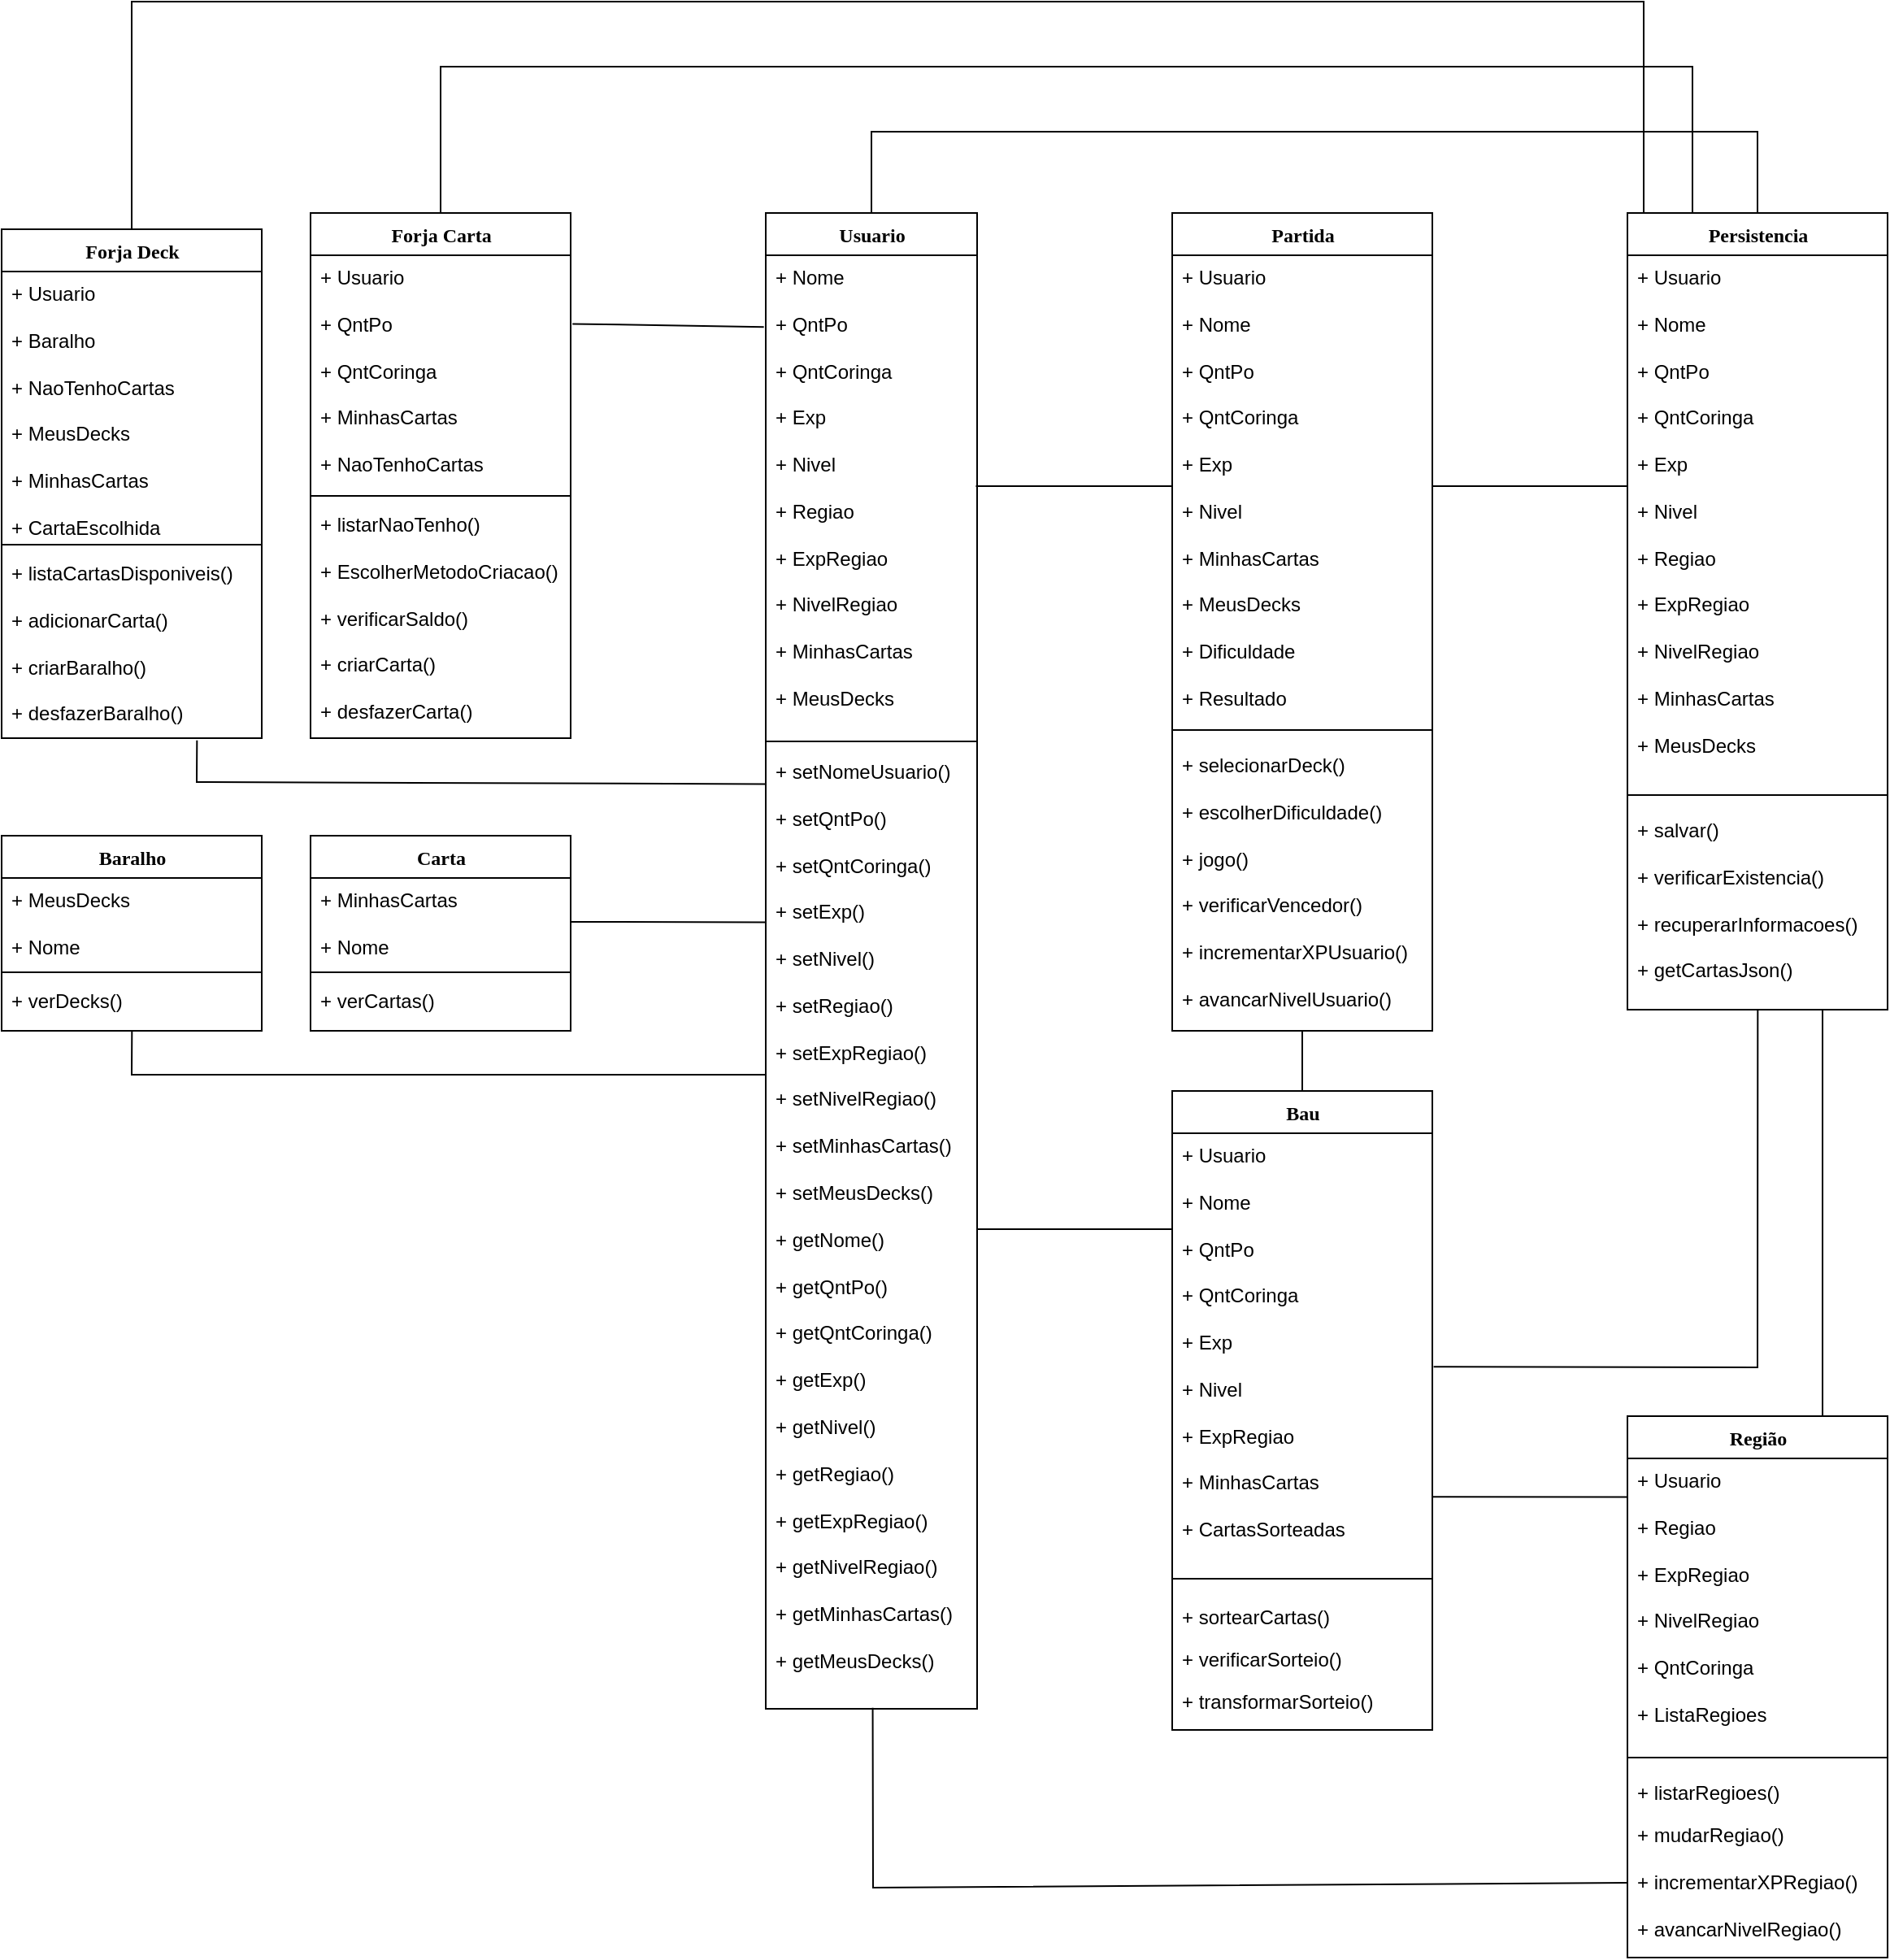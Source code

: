 <mxfile version="20.0.4" type="device"><diagram name="Page-1" id="9f46799a-70d6-7492-0946-bef42562c5a5"><mxGraphModel dx="2120" dy="2212" grid="1" gridSize="10" guides="1" tooltips="1" connect="1" arrows="0" fold="1" page="1" pageScale="1" pageWidth="100" pageHeight="200" background="none" math="0" shadow="0"><root><mxCell id="0"/><mxCell id="1" parent="0"/><mxCell id="78961159f06e98e8-17" value="Partida" style="swimlane;html=1;fontStyle=1;align=center;verticalAlign=top;childLayout=stackLayout;horizontal=1;startSize=26;horizontalStack=0;resizeParent=1;resizeLast=0;collapsible=1;marginBottom=0;swimlaneFillColor=#ffffff;shadow=0;comic=0;labelBackgroundColor=none;strokeWidth=1;fillColor=none;fontFamily=Verdana;fontSize=12" parent="1" vertex="1"><mxGeometry x="840" y="-960" width="160" height="503" as="geometry"><mxRectangle x="1020" y="7" width="80" height="26" as="alternateBounds"/></mxGeometry></mxCell><mxCell id="Lw-ZD__OwbnBJloMzEVn-13" value="+ Usuario&lt;br&gt;&lt;br&gt;+ Nome&lt;br&gt;&lt;br&gt;+ QntPo&lt;br&gt;&lt;br&gt;+ QntCoringa&lt;br&gt;&lt;br&gt;+ Exp&lt;br&gt;&lt;br&gt;+ Nivel&lt;br&gt;&lt;br&gt;+ MinhasCartas&lt;br&gt;&lt;br&gt;+ MeusDecks&lt;br&gt;&lt;br&gt;+ Dificuldade&lt;br&gt;&lt;br&gt;+ Resultado" style="text;html=1;strokeColor=none;fillColor=none;align=left;verticalAlign=top;spacingLeft=4;spacingRight=4;whiteSpace=wrap;overflow=hidden;rotatable=0;points=[[0,0.5],[1,0.5]];portConstraint=eastwest;" vertex="1" parent="78961159f06e98e8-17"><mxGeometry y="26" width="160" height="284" as="geometry"/></mxCell><mxCell id="78961159f06e98e8-19" value="" style="line;html=1;strokeWidth=1;fillColor=none;align=left;verticalAlign=middle;spacingTop=-1;spacingLeft=3;spacingRight=3;rotatable=0;labelPosition=right;points=[];portConstraint=eastwest;" parent="78961159f06e98e8-17" vertex="1"><mxGeometry y="310" width="160" height="16" as="geometry"/></mxCell><mxCell id="78961159f06e98e8-27" value="+ selecionarDeck()&lt;br&gt;&lt;br&gt;+ escolherDificuldade()&lt;br&gt;&lt;br&gt;+ jogo()&lt;br&gt;&lt;br&gt;+ verificarVencedor()&lt;br&gt;&lt;br&gt;+ incrementarXPUsuario()&lt;br&gt;&lt;br&gt;+ avancarNivelUsuario()&lt;br&gt;" style="text;html=1;strokeColor=none;fillColor=none;align=left;verticalAlign=top;spacingLeft=4;spacingRight=4;whiteSpace=wrap;overflow=hidden;rotatable=0;points=[[0,0.5],[1,0.5]];portConstraint=eastwest;" parent="78961159f06e98e8-17" vertex="1"><mxGeometry y="326" width="160" height="174" as="geometry"/></mxCell><mxCell id="78961159f06e98e8-30" value="Região" style="swimlane;html=1;fontStyle=1;align=center;verticalAlign=top;childLayout=stackLayout;horizontal=1;startSize=26;horizontalStack=0;resizeParent=1;resizeLast=0;collapsible=1;marginBottom=0;swimlaneFillColor=#ffffff;shadow=0;comic=0;labelBackgroundColor=none;strokeWidth=1;fillColor=none;fontFamily=Verdana;fontSize=12" parent="1" vertex="1"><mxGeometry x="1120" y="-220" width="160" height="333" as="geometry"><mxRectangle x="1200" y="7" width="80" height="26" as="alternateBounds"/></mxGeometry></mxCell><mxCell id="Lw-ZD__OwbnBJloMzEVn-14" value="+ Usuario&lt;br&gt;&lt;br&gt;+ Regiao&amp;nbsp;&lt;br&gt;&lt;br&gt;+ ExpRegiao&lt;br&gt;&lt;br&gt;+ NivelRegiao&lt;br&gt;&lt;br&gt;+ QntCoringa&lt;br&gt;&lt;br&gt;+ ListaRegioes" style="text;html=1;strokeColor=none;fillColor=none;align=left;verticalAlign=top;spacingLeft=4;spacingRight=4;whiteSpace=wrap;overflow=hidden;rotatable=0;points=[[0,0.5],[1,0.5]];portConstraint=eastwest;" vertex="1" parent="78961159f06e98e8-30"><mxGeometry y="26" width="160" height="176" as="geometry"/></mxCell><mxCell id="Lw-ZD__OwbnBJloMzEVn-15" value="" style="line;html=1;strokeWidth=1;fillColor=none;align=left;verticalAlign=middle;spacingTop=-1;spacingLeft=3;spacingRight=3;rotatable=0;labelPosition=right;points=[];portConstraint=eastwest;" vertex="1" parent="78961159f06e98e8-30"><mxGeometry y="202" width="160" height="16" as="geometry"/></mxCell><mxCell id="78961159f06e98e8-39" value="+ listarRegioes()" style="text;html=1;strokeColor=none;fillColor=none;align=left;verticalAlign=top;spacingLeft=4;spacingRight=4;whiteSpace=wrap;overflow=hidden;rotatable=0;points=[[0,0.5],[1,0.5]];portConstraint=eastwest;" parent="78961159f06e98e8-30" vertex="1"><mxGeometry y="218" width="160" height="26" as="geometry"/></mxCell><mxCell id="78961159f06e98e8-42" value="+ mudarRegiao()&lt;br&gt;&lt;br&gt;+ incrementarXPRegiao()&lt;br&gt;&lt;br&gt;+ avancarNivelRegiao()&lt;br&gt;&lt;br&gt;" style="text;html=1;strokeColor=none;fillColor=none;align=left;verticalAlign=top;spacingLeft=4;spacingRight=4;whiteSpace=wrap;overflow=hidden;rotatable=0;points=[[0,0.5],[1,0.5]];portConstraint=eastwest;" parent="78961159f06e98e8-30" vertex="1"><mxGeometry y="244" width="160" height="86" as="geometry"/></mxCell><mxCell id="78961159f06e98e8-56" value="Usuario" style="swimlane;html=1;fontStyle=1;align=center;verticalAlign=top;childLayout=stackLayout;horizontal=1;startSize=26;horizontalStack=0;resizeParent=1;resizeLast=0;collapsible=1;marginBottom=0;swimlaneFillColor=#ffffff;shadow=0;comic=0;labelBackgroundColor=none;strokeWidth=1;fillColor=none;fontFamily=Verdana;fontSize=12" parent="1" vertex="1"><mxGeometry x="590" y="-960" width="130" height="920" as="geometry"><mxRectangle x="20" y="30" width="90" height="26" as="alternateBounds"/></mxGeometry></mxCell><mxCell id="78961159f06e98e8-62" value="+ Nome&lt;br&gt;&lt;br&gt;+ QntPo&lt;br&gt;&lt;br&gt;+ QntCoringa&lt;br&gt;&lt;br&gt;+ Exp&lt;br&gt;&lt;br&gt;+ Nivel&lt;br&gt;&lt;br&gt;+ Regiao&lt;br&gt;&lt;br&gt;+ ExpRegiao&lt;br&gt;&lt;br&gt;+ NivelRegiao&lt;br&gt;&lt;br&gt;+ MinhasCartas&lt;br&gt;&lt;br&gt;+ MeusDecks&lt;br&gt;" style="text;html=1;strokeColor=none;fillColor=none;align=left;verticalAlign=top;spacingLeft=4;spacingRight=4;whiteSpace=wrap;overflow=hidden;rotatable=0;points=[[0,0.5],[1,0.5]];portConstraint=eastwest;" parent="78961159f06e98e8-56" vertex="1"><mxGeometry y="26" width="130" height="294" as="geometry"/></mxCell><mxCell id="78961159f06e98e8-64" value="" style="line;html=1;strokeWidth=1;fillColor=none;align=left;verticalAlign=middle;spacingTop=-1;spacingLeft=3;spacingRight=3;rotatable=0;labelPosition=right;points=[];portConstraint=eastwest;" parent="78961159f06e98e8-56" vertex="1"><mxGeometry y="320" width="130" height="10" as="geometry"/></mxCell><mxCell id="78961159f06e98e8-66" value="+ setNomeUsuario()&lt;br&gt;&lt;br&gt;+ setQntPo()&lt;br&gt;&lt;br&gt;+ setQntCoringa()&lt;br&gt;&lt;br&gt;+ setExp()&lt;br&gt;&lt;br&gt;+ setNivel()&lt;br&gt;&lt;br&gt;+ setRegiao()&lt;br&gt;&lt;br&gt;+ setExpRegiao()&lt;br&gt;&lt;br&gt;+ setNivelRegiao()&lt;br&gt;&lt;br&gt;+ setMinhasCartas()&lt;br&gt;&lt;br&gt;+ setMeusDecks()&lt;br&gt;&lt;br&gt;+ getNome()&lt;br&gt;&lt;br&gt;+ getQntPo()&lt;br&gt;&lt;br&gt;+ getQntCoringa()&lt;br&gt;&lt;br&gt;+ getExp()&lt;br&gt;&lt;br&gt;+ getNivel()&lt;br&gt;&lt;br&gt;+ getRegiao()&lt;br&gt;&lt;br&gt;+ getExpRegiao()&lt;br&gt;&lt;br&gt;+ getNivelRegiao()&lt;br&gt;&lt;br&gt;+ getMinhasCartas()&lt;br&gt;&lt;br&gt;+ getMeusDecks()&lt;br&gt;" style="text;html=1;strokeColor=none;fillColor=none;align=left;verticalAlign=top;spacingLeft=4;spacingRight=4;whiteSpace=wrap;overflow=hidden;rotatable=0;points=[[0,0.5],[1,0.5]];portConstraint=eastwest;" parent="78961159f06e98e8-56" vertex="1"><mxGeometry y="330" width="130" height="590" as="geometry"/></mxCell><mxCell id="78961159f06e98e8-95" value="Baralho&lt;br&gt;&lt;br&gt;" style="swimlane;html=1;fontStyle=1;align=center;verticalAlign=top;childLayout=stackLayout;horizontal=1;startSize=26;horizontalStack=0;resizeParent=1;resizeLast=0;collapsible=1;marginBottom=0;swimlaneFillColor=#ffffff;shadow=0;comic=0;labelBackgroundColor=none;strokeWidth=1;fillColor=none;fontFamily=Verdana;fontSize=12" parent="1" vertex="1"><mxGeometry x="120" y="-577" width="160" height="120" as="geometry"><mxRectangle x="280" y="7" width="70" height="26" as="alternateBounds"/></mxGeometry></mxCell><mxCell id="78961159f06e98e8-96" value="+ MeusDecks&lt;br&gt;&lt;br&gt;+ Nome" style="text;html=1;strokeColor=none;fillColor=none;align=left;verticalAlign=top;spacingLeft=4;spacingRight=4;whiteSpace=wrap;overflow=hidden;rotatable=0;points=[[0,0.5],[1,0.5]];portConstraint=eastwest;" parent="78961159f06e98e8-95" vertex="1"><mxGeometry y="26" width="160" height="54" as="geometry"/></mxCell><mxCell id="78961159f06e98e8-103" value="" style="line;html=1;strokeWidth=1;fillColor=none;align=left;verticalAlign=middle;spacingTop=-1;spacingLeft=3;spacingRight=3;rotatable=0;labelPosition=right;points=[];portConstraint=eastwest;" parent="78961159f06e98e8-95" vertex="1"><mxGeometry y="80" width="160" height="8" as="geometry"/></mxCell><mxCell id="78961159f06e98e8-104" value="+ verDecks()" style="text;html=1;strokeColor=none;fillColor=none;align=left;verticalAlign=top;spacingLeft=4;spacingRight=4;whiteSpace=wrap;overflow=hidden;rotatable=0;points=[[0,0.5],[1,0.5]];portConstraint=eastwest;" parent="78961159f06e98e8-95" vertex="1"><mxGeometry y="88" width="160" height="32" as="geometry"/></mxCell><mxCell id="Jjpt7Ar3yWr7myokPX1i-2" value="Forja Deck" style="swimlane;html=1;fontStyle=1;align=center;verticalAlign=top;childLayout=stackLayout;horizontal=1;startSize=26;horizontalStack=0;resizeParent=1;resizeLast=0;collapsible=1;marginBottom=0;swimlaneFillColor=#ffffff;shadow=0;comic=0;labelBackgroundColor=none;strokeWidth=1;fillColor=none;fontFamily=Verdana;fontSize=12" parent="1" vertex="1"><mxGeometry x="120" y="-950" width="160" height="313" as="geometry"><mxRectangle x="750" y="120" width="120" height="26" as="alternateBounds"/></mxGeometry></mxCell><mxCell id="Lw-ZD__OwbnBJloMzEVn-7" value="+ Usuario&lt;br&gt;&lt;br&gt;+ Baralho&lt;br&gt;&lt;br&gt;+ NaoTenhoCartas&lt;br&gt;&lt;br&gt;+ MeusDecks&lt;br&gt;&lt;br&gt;+ MinhasCartas&lt;br&gt;&lt;br&gt;+ CartaEscolhida&lt;br&gt;" style="text;html=1;strokeColor=none;fillColor=none;align=left;verticalAlign=top;spacingLeft=4;spacingRight=4;whiteSpace=wrap;overflow=hidden;rotatable=0;points=[[0,0.5],[1,0.5]];portConstraint=eastwest;" vertex="1" parent="Jjpt7Ar3yWr7myokPX1i-2"><mxGeometry y="26" width="160" height="164" as="geometry"/></mxCell><mxCell id="Jjpt7Ar3yWr7myokPX1i-5" value="" style="line;html=1;strokeWidth=1;fillColor=none;align=left;verticalAlign=middle;spacingTop=-1;spacingLeft=3;spacingRight=3;rotatable=0;labelPosition=right;points=[];portConstraint=eastwest;" parent="Jjpt7Ar3yWr7myokPX1i-2" vertex="1"><mxGeometry y="190" width="160" height="8" as="geometry"/></mxCell><mxCell id="Lw-ZD__OwbnBJloMzEVn-8" value="+ listaCartasDisponiveis()&lt;br&gt;&lt;br&gt;+ adicionarCarta()&lt;br&gt;&lt;br&gt;+ criarBaralho()&lt;br&gt;&lt;br&gt;+ desfazerBaralho()&amp;nbsp;&lt;br&gt;&lt;br&gt;" style="text;html=1;strokeColor=none;fillColor=none;align=left;verticalAlign=top;spacingLeft=4;spacingRight=4;whiteSpace=wrap;overflow=hidden;rotatable=0;points=[[0,0.5],[1,0.5]];portConstraint=eastwest;" vertex="1" parent="Jjpt7Ar3yWr7myokPX1i-2"><mxGeometry y="198" width="160" height="112" as="geometry"/></mxCell><mxCell id="Jjpt7Ar3yWr7myokPX1i-8" value="Forja Carta" style="swimlane;html=1;fontStyle=1;align=center;verticalAlign=top;childLayout=stackLayout;horizontal=1;startSize=26;horizontalStack=0;resizeParent=1;resizeLast=0;collapsible=1;marginBottom=0;swimlaneFillColor=#ffffff;shadow=0;comic=0;labelBackgroundColor=none;strokeWidth=1;fillColor=none;fontFamily=Verdana;fontSize=12" parent="1" vertex="1"><mxGeometry x="310" y="-960" width="160" height="323" as="geometry"><mxRectangle x="190" y="280" width="120" height="26" as="alternateBounds"/></mxGeometry></mxCell><mxCell id="Lw-ZD__OwbnBJloMzEVn-9" value="+ Usuario&lt;br&gt;&lt;br&gt;+ QntPo&lt;br&gt;&lt;br&gt;+ QntCoringa&lt;br&gt;&lt;br&gt;+ MinhasCartas&lt;br&gt;&lt;br&gt;+ NaoTenhoCartas" style="text;html=1;strokeColor=none;fillColor=none;align=left;verticalAlign=top;spacingLeft=4;spacingRight=4;whiteSpace=wrap;overflow=hidden;rotatable=0;points=[[0,0.5],[1,0.5]];portConstraint=eastwest;" vertex="1" parent="Jjpt7Ar3yWr7myokPX1i-8"><mxGeometry y="26" width="160" height="144" as="geometry"/></mxCell><mxCell id="Jjpt7Ar3yWr7myokPX1i-11" value="" style="line;html=1;strokeWidth=1;fillColor=none;align=left;verticalAlign=middle;spacingTop=-1;spacingLeft=3;spacingRight=3;rotatable=0;labelPosition=right;points=[];portConstraint=eastwest;" parent="Jjpt7Ar3yWr7myokPX1i-8" vertex="1"><mxGeometry y="170" width="160" height="8" as="geometry"/></mxCell><mxCell id="Lw-ZD__OwbnBJloMzEVn-10" value="+ listarNaoTenho()&lt;br&gt;&lt;br&gt;+ EscolherMetodoCriacao()&lt;br&gt;&lt;br&gt;+ verificarSaldo()&lt;br&gt;&lt;br&gt;+ criarCarta()&amp;nbsp;&lt;br&gt;&lt;br&gt;+ desfazerCarta()&lt;br&gt;" style="text;html=1;strokeColor=none;fillColor=none;align=left;verticalAlign=top;spacingLeft=4;spacingRight=4;whiteSpace=wrap;overflow=hidden;rotatable=0;points=[[0,0.5],[1,0.5]];portConstraint=eastwest;" vertex="1" parent="Jjpt7Ar3yWr7myokPX1i-8"><mxGeometry y="178" width="160" height="142" as="geometry"/></mxCell><mxCell id="Jjpt7Ar3yWr7myokPX1i-18" value="Bau" style="swimlane;html=1;fontStyle=1;align=center;verticalAlign=top;childLayout=stackLayout;horizontal=1;startSize=26;horizontalStack=0;resizeParent=1;resizeLast=0;collapsible=1;marginBottom=0;swimlaneFillColor=#ffffff;shadow=0;comic=0;labelBackgroundColor=none;strokeWidth=1;fillColor=none;fontFamily=Verdana;fontSize=12" parent="1" vertex="1"><mxGeometry x="840" y="-420" width="160" height="393" as="geometry"><mxRectangle x="520" y="330" width="60" height="26" as="alternateBounds"/></mxGeometry></mxCell><mxCell id="Lw-ZD__OwbnBJloMzEVn-6" value="+ Usuario&lt;br&gt;&lt;br&gt;+ Nome&lt;br&gt;&lt;br&gt;+ QntPo&lt;br&gt;&lt;br&gt;+ QntCoringa&lt;br&gt;&lt;br&gt;+ Exp&lt;br&gt;&lt;br&gt;+ Nivel&lt;br&gt;&lt;br&gt;+ ExpRegiao&lt;br&gt;&lt;br&gt;+ MinhasCartas&lt;br&gt;&lt;br&gt;+ CartasSorteadas" style="text;html=1;strokeColor=none;fillColor=none;align=left;verticalAlign=top;spacingLeft=4;spacingRight=4;whiteSpace=wrap;overflow=hidden;rotatable=0;points=[[0,0.5],[1,0.5]];portConstraint=eastwest;" vertex="1" parent="Jjpt7Ar3yWr7myokPX1i-18"><mxGeometry y="26" width="160" height="264" as="geometry"/></mxCell><mxCell id="Jjpt7Ar3yWr7myokPX1i-25" value="" style="line;html=1;strokeWidth=1;fillColor=none;align=left;verticalAlign=middle;spacingTop=-1;spacingLeft=3;spacingRight=3;rotatable=0;labelPosition=right;points=[];portConstraint=eastwest;" parent="Jjpt7Ar3yWr7myokPX1i-18" vertex="1"><mxGeometry y="290" width="160" height="20" as="geometry"/></mxCell><mxCell id="Jjpt7Ar3yWr7myokPX1i-27" value="+ sortearCartas()" style="text;html=1;strokeColor=none;fillColor=none;align=left;verticalAlign=top;spacingLeft=4;spacingRight=4;whiteSpace=wrap;overflow=hidden;rotatable=0;points=[[0,0.5],[1,0.5]];portConstraint=eastwest;" parent="Jjpt7Ar3yWr7myokPX1i-18" vertex="1"><mxGeometry y="310" width="160" height="26" as="geometry"/></mxCell><mxCell id="Jjpt7Ar3yWr7myokPX1i-28" value="+ verificarSorteio()" style="text;html=1;strokeColor=none;fillColor=none;align=left;verticalAlign=top;spacingLeft=4;spacingRight=4;whiteSpace=wrap;overflow=hidden;rotatable=0;points=[[0,0.5],[1,0.5]];portConstraint=eastwest;" parent="Jjpt7Ar3yWr7myokPX1i-18" vertex="1"><mxGeometry y="336" width="160" height="26" as="geometry"/></mxCell><mxCell id="Jjpt7Ar3yWr7myokPX1i-29" value="+ transformarSorteio()&lt;br&gt;" style="text;html=1;strokeColor=none;fillColor=none;align=left;verticalAlign=top;spacingLeft=4;spacingRight=4;whiteSpace=wrap;overflow=hidden;rotatable=0;points=[[0,0.5],[1,0.5]];portConstraint=eastwest;" parent="Jjpt7Ar3yWr7myokPX1i-18" vertex="1"><mxGeometry y="362" width="160" height="28" as="geometry"/></mxCell><mxCell id="tYGhDnTo83F4masPwc-9-18" style="edgeStyle=orthogonalEdgeStyle;rounded=0;orthogonalLoop=1;jettySize=auto;html=1;exitX=0.5;exitY=1;exitDx=0;exitDy=0;" parent="1" source="78961159f06e98e8-56" target="78961159f06e98e8-56" edge="1"><mxGeometry relative="1" as="geometry"/></mxCell><mxCell id="Lw-ZD__OwbnBJloMzEVn-1" value="Carta" style="swimlane;html=1;fontStyle=1;align=center;verticalAlign=top;childLayout=stackLayout;horizontal=1;startSize=26;horizontalStack=0;resizeParent=1;resizeLast=0;collapsible=1;marginBottom=0;swimlaneFillColor=#ffffff;shadow=0;comic=0;labelBackgroundColor=none;strokeWidth=1;fillColor=none;fontFamily=Verdana;fontSize=12" vertex="1" parent="1"><mxGeometry x="310" y="-577" width="160" height="120" as="geometry"><mxRectangle x="280" y="7" width="70" height="26" as="alternateBounds"/></mxGeometry></mxCell><mxCell id="Lw-ZD__OwbnBJloMzEVn-2" value="+ MinhasCartas&lt;br&gt;&lt;br&gt;+ Nome" style="text;html=1;strokeColor=none;fillColor=none;align=left;verticalAlign=top;spacingLeft=4;spacingRight=4;whiteSpace=wrap;overflow=hidden;rotatable=0;points=[[0,0.5],[1,0.5]];portConstraint=eastwest;" vertex="1" parent="Lw-ZD__OwbnBJloMzEVn-1"><mxGeometry y="26" width="160" height="54" as="geometry"/></mxCell><mxCell id="Lw-ZD__OwbnBJloMzEVn-3" value="" style="line;html=1;strokeWidth=1;fillColor=none;align=left;verticalAlign=middle;spacingTop=-1;spacingLeft=3;spacingRight=3;rotatable=0;labelPosition=right;points=[];portConstraint=eastwest;" vertex="1" parent="Lw-ZD__OwbnBJloMzEVn-1"><mxGeometry y="80" width="160" height="8" as="geometry"/></mxCell><mxCell id="Lw-ZD__OwbnBJloMzEVn-4" value="+ verCartas()&lt;br&gt;" style="text;html=1;strokeColor=none;fillColor=none;align=left;verticalAlign=top;spacingLeft=4;spacingRight=4;whiteSpace=wrap;overflow=hidden;rotatable=0;points=[[0,0.5],[1,0.5]];portConstraint=eastwest;" vertex="1" parent="Lw-ZD__OwbnBJloMzEVn-1"><mxGeometry y="88" width="160" height="32" as="geometry"/></mxCell><mxCell id="Lw-ZD__OwbnBJloMzEVn-16" value="Persistencia" style="swimlane;html=1;fontStyle=1;align=center;verticalAlign=top;childLayout=stackLayout;horizontal=1;startSize=26;horizontalStack=0;resizeParent=1;resizeLast=0;collapsible=1;marginBottom=0;swimlaneFillColor=#ffffff;shadow=0;comic=0;labelBackgroundColor=none;strokeWidth=1;fillColor=none;fontFamily=Verdana;fontSize=12" vertex="1" parent="1"><mxGeometry x="1120" y="-960" width="160" height="490" as="geometry"><mxRectangle x="1200" y="7" width="80" height="26" as="alternateBounds"/></mxGeometry></mxCell><mxCell id="Lw-ZD__OwbnBJloMzEVn-17" value="+ Usuario&lt;br&gt;&lt;br&gt;+ Nome&lt;br&gt;&lt;br&gt;+ QntPo&lt;br&gt;&lt;br&gt;+ QntCoringa&lt;br&gt;&lt;br&gt;+ Exp&lt;br&gt;&lt;br&gt;+ Nivel&lt;br&gt;&lt;br&gt;+ Regiao&amp;nbsp;&lt;br&gt;&lt;br&gt;+ ExpRegiao&lt;br&gt;&lt;br&gt;+ NivelRegiao&lt;br&gt;&lt;br&gt;+ MinhasCartas&lt;br&gt;&lt;br&gt;+ MeusDecks" style="text;html=1;strokeColor=none;fillColor=none;align=left;verticalAlign=top;spacingLeft=4;spacingRight=4;whiteSpace=wrap;overflow=hidden;rotatable=0;points=[[0,0.5],[1,0.5]];portConstraint=eastwest;" vertex="1" parent="Lw-ZD__OwbnBJloMzEVn-16"><mxGeometry y="26" width="160" height="324" as="geometry"/></mxCell><mxCell id="Lw-ZD__OwbnBJloMzEVn-18" value="" style="line;html=1;strokeWidth=1;fillColor=none;align=left;verticalAlign=middle;spacingTop=-1;spacingLeft=3;spacingRight=3;rotatable=0;labelPosition=right;points=[];portConstraint=eastwest;" vertex="1" parent="Lw-ZD__OwbnBJloMzEVn-16"><mxGeometry y="350" width="160" height="16" as="geometry"/></mxCell><mxCell id="Lw-ZD__OwbnBJloMzEVn-20" value="+ salvar()&lt;br&gt;&lt;br&gt;+ verificarExistencia()&lt;br&gt;&lt;br&gt;+ recuperarInformacoes()&lt;br&gt;&lt;br&gt;+ getCartasJson()" style="text;html=1;strokeColor=none;fillColor=none;align=left;verticalAlign=top;spacingLeft=4;spacingRight=4;whiteSpace=wrap;overflow=hidden;rotatable=0;points=[[0,0.5],[1,0.5]];portConstraint=eastwest;" vertex="1" parent="Lw-ZD__OwbnBJloMzEVn-16"><mxGeometry y="366" width="160" height="124" as="geometry"/></mxCell><mxCell id="Lw-ZD__OwbnBJloMzEVn-23" value="" style="endArrow=none;html=1;rounded=0;entryX=0;entryY=0.5;entryDx=0;entryDy=0;exitX=0.994;exitY=0.483;exitDx=0;exitDy=0;exitPerimeter=0;" edge="1" parent="1" source="78961159f06e98e8-62" target="Lw-ZD__OwbnBJloMzEVn-13"><mxGeometry width="50" height="50" relative="1" as="geometry"><mxPoint x="760" y="-800" as="sourcePoint"/><mxPoint x="810" y="-850" as="targetPoint"/></mxGeometry></mxCell><mxCell id="Lw-ZD__OwbnBJloMzEVn-24" value="" style="endArrow=none;html=1;rounded=0;exitX=0.5;exitY=0;exitDx=0;exitDy=0;entryX=0.5;entryY=1;entryDx=0;entryDy=0;" edge="1" parent="1" source="Jjpt7Ar3yWr7myokPX1i-18" target="78961159f06e98e8-17"><mxGeometry width="50" height="50" relative="1" as="geometry"><mxPoint x="770" y="-420" as="sourcePoint"/><mxPoint x="920" y="-450" as="targetPoint"/></mxGeometry></mxCell><mxCell id="Lw-ZD__OwbnBJloMzEVn-25" value="" style="endArrow=none;html=1;rounded=0;exitX=1;exitY=0.5;exitDx=0;exitDy=0;" edge="1" parent="1" source="78961159f06e98e8-66"><mxGeometry width="50" height="50" relative="1" as="geometry"><mxPoint x="780" y="-280" as="sourcePoint"/><mxPoint x="840" y="-335" as="targetPoint"/></mxGeometry></mxCell><mxCell id="Lw-ZD__OwbnBJloMzEVn-26" value="" style="endArrow=none;html=1;rounded=0;entryX=1;entryY=0.5;entryDx=0;entryDy=0;" edge="1" parent="1" target="Lw-ZD__OwbnBJloMzEVn-13"><mxGeometry width="50" height="50" relative="1" as="geometry"><mxPoint x="1120" y="-792" as="sourcePoint"/><mxPoint x="1140" y="-400" as="targetPoint"/></mxGeometry></mxCell><mxCell id="Lw-ZD__OwbnBJloMzEVn-27" value="" style="endArrow=none;html=1;rounded=0;exitX=1.005;exitY=0.544;exitDx=0;exitDy=0;exitPerimeter=0;entryX=0.501;entryY=1.001;entryDx=0;entryDy=0;entryPerimeter=0;" edge="1" parent="1" source="Lw-ZD__OwbnBJloMzEVn-6" target="Lw-ZD__OwbnBJloMzEVn-20"><mxGeometry width="50" height="50" relative="1" as="geometry"><mxPoint x="1000" y="-410" as="sourcePoint"/><mxPoint x="1200" y="-430" as="targetPoint"/><Array as="points"><mxPoint x="1200" y="-250"/></Array></mxGeometry></mxCell><mxCell id="Lw-ZD__OwbnBJloMzEVn-28" value="" style="endArrow=none;html=1;rounded=0;entryX=0.5;entryY=0;entryDx=0;entryDy=0;exitX=0.5;exitY=0;exitDx=0;exitDy=0;" edge="1" parent="1" source="78961159f06e98e8-56" target="Lw-ZD__OwbnBJloMzEVn-16"><mxGeometry width="50" height="50" relative="1" as="geometry"><mxPoint x="1040" y="-900" as="sourcePoint"/><mxPoint x="1090" y="-950" as="targetPoint"/><Array as="points"><mxPoint x="655" y="-1010"/><mxPoint x="1200" y="-1010"/></Array></mxGeometry></mxCell><mxCell id="Lw-ZD__OwbnBJloMzEVn-29" value="" style="endArrow=none;html=1;rounded=0;exitX=0.75;exitY=0;exitDx=0;exitDy=0;entryX=0.75;entryY=1.002;entryDx=0;entryDy=0;entryPerimeter=0;" edge="1" parent="1" source="78961159f06e98e8-30" target="Lw-ZD__OwbnBJloMzEVn-20"><mxGeometry width="50" height="50" relative="1" as="geometry"><mxPoint x="1360" y="-250" as="sourcePoint"/><mxPoint x="1410" y="-300" as="targetPoint"/></mxGeometry></mxCell><mxCell id="Lw-ZD__OwbnBJloMzEVn-30" value="" style="endArrow=none;html=1;rounded=0;exitX=1.003;exitY=0.847;exitDx=0;exitDy=0;exitPerimeter=0;entryX=-0.003;entryY=0.135;entryDx=0;entryDy=0;entryPerimeter=0;" edge="1" parent="1" source="Lw-ZD__OwbnBJloMzEVn-6" target="Lw-ZD__OwbnBJloMzEVn-14"><mxGeometry width="50" height="50" relative="1" as="geometry"><mxPoint x="1050" y="-140" as="sourcePoint"/><mxPoint x="1100" y="-190" as="targetPoint"/></mxGeometry></mxCell><mxCell id="Lw-ZD__OwbnBJloMzEVn-31" value="" style="endArrow=none;html=1;rounded=0;exitX=0.506;exitY=0.999;exitDx=0;exitDy=0;exitPerimeter=0;entryX=0;entryY=0.5;entryDx=0;entryDy=0;" edge="1" parent="1" source="78961159f06e98e8-66" target="78961159f06e98e8-42"><mxGeometry width="50" height="50" relative="1" as="geometry"><mxPoint x="910" y="90" as="sourcePoint"/><mxPoint x="960" y="40" as="targetPoint"/><Array as="points"><mxPoint x="656" y="70"/></Array></mxGeometry></mxCell><mxCell id="Lw-ZD__OwbnBJloMzEVn-33" value="" style="endArrow=none;html=1;rounded=0;exitX=1.007;exitY=0.293;exitDx=0;exitDy=0;exitPerimeter=0;entryX=-0.009;entryY=0.15;entryDx=0;entryDy=0;entryPerimeter=0;" edge="1" parent="1" source="Lw-ZD__OwbnBJloMzEVn-9" target="78961159f06e98e8-62"><mxGeometry width="50" height="50" relative="1" as="geometry"><mxPoint x="510" y="-890" as="sourcePoint"/><mxPoint x="560" y="-940" as="targetPoint"/></mxGeometry></mxCell><mxCell id="Lw-ZD__OwbnBJloMzEVn-34" value="" style="endArrow=none;html=1;rounded=0;exitX=0.751;exitY=1.039;exitDx=0;exitDy=0;exitPerimeter=0;entryX=-0.001;entryY=0.036;entryDx=0;entryDy=0;entryPerimeter=0;" edge="1" parent="1" source="Lw-ZD__OwbnBJloMzEVn-8" target="78961159f06e98e8-66"><mxGeometry width="50" height="50" relative="1" as="geometry"><mxPoint x="530" y="-530" as="sourcePoint"/><mxPoint x="580" y="-580" as="targetPoint"/><Array as="points"><mxPoint x="240" y="-610"/></Array></mxGeometry></mxCell><mxCell id="Lw-ZD__OwbnBJloMzEVn-35" value="" style="endArrow=none;html=1;rounded=0;exitX=0.5;exitY=0;exitDx=0;exitDy=0;entryX=0.25;entryY=0;entryDx=0;entryDy=0;" edge="1" parent="1" source="Jjpt7Ar3yWr7myokPX1i-8" target="Lw-ZD__OwbnBJloMzEVn-16"><mxGeometry width="50" height="50" relative="1" as="geometry"><mxPoint x="500" y="-1040" as="sourcePoint"/><mxPoint x="550" y="-1090" as="targetPoint"/><Array as="points"><mxPoint x="390" y="-1050"/><mxPoint x="1160" y="-1050"/></Array></mxGeometry></mxCell><mxCell id="Lw-ZD__OwbnBJloMzEVn-36" value="" style="endArrow=none;html=1;rounded=0;exitX=0.5;exitY=0;exitDx=0;exitDy=0;" edge="1" parent="1" source="Jjpt7Ar3yWr7myokPX1i-2"><mxGeometry width="50" height="50" relative="1" as="geometry"><mxPoint x="250" y="-950" as="sourcePoint"/><mxPoint x="1130" y="-960" as="targetPoint"/><Array as="points"><mxPoint x="200" y="-1090"/><mxPoint x="1130" y="-1090"/></Array></mxGeometry></mxCell><mxCell id="Lw-ZD__OwbnBJloMzEVn-37" value="" style="endArrow=none;html=1;rounded=0;exitX=1;exitY=0.5;exitDx=0;exitDy=0;entryX=-0.003;entryY=0.18;entryDx=0;entryDy=0;entryPerimeter=0;" edge="1" parent="1" source="Lw-ZD__OwbnBJloMzEVn-2" target="78961159f06e98e8-66"><mxGeometry width="50" height="50" relative="1" as="geometry"><mxPoint x="490" y="-490" as="sourcePoint"/><mxPoint x="540" y="-540" as="targetPoint"/></mxGeometry></mxCell><mxCell id="Lw-ZD__OwbnBJloMzEVn-38" value="" style="endArrow=none;html=1;rounded=0;entryX=0;entryY=0.339;entryDx=0;entryDy=0;entryPerimeter=0;exitX=0.501;exitY=0.991;exitDx=0;exitDy=0;exitPerimeter=0;" edge="1" parent="1" source="78961159f06e98e8-104" target="78961159f06e98e8-66"><mxGeometry width="50" height="50" relative="1" as="geometry"><mxPoint x="200" y="-440" as="sourcePoint"/><mxPoint x="370" y="-426.26" as="targetPoint"/><Array as="points"><mxPoint x="200" y="-430"/></Array></mxGeometry></mxCell></root></mxGraphModel></diagram></mxfile>